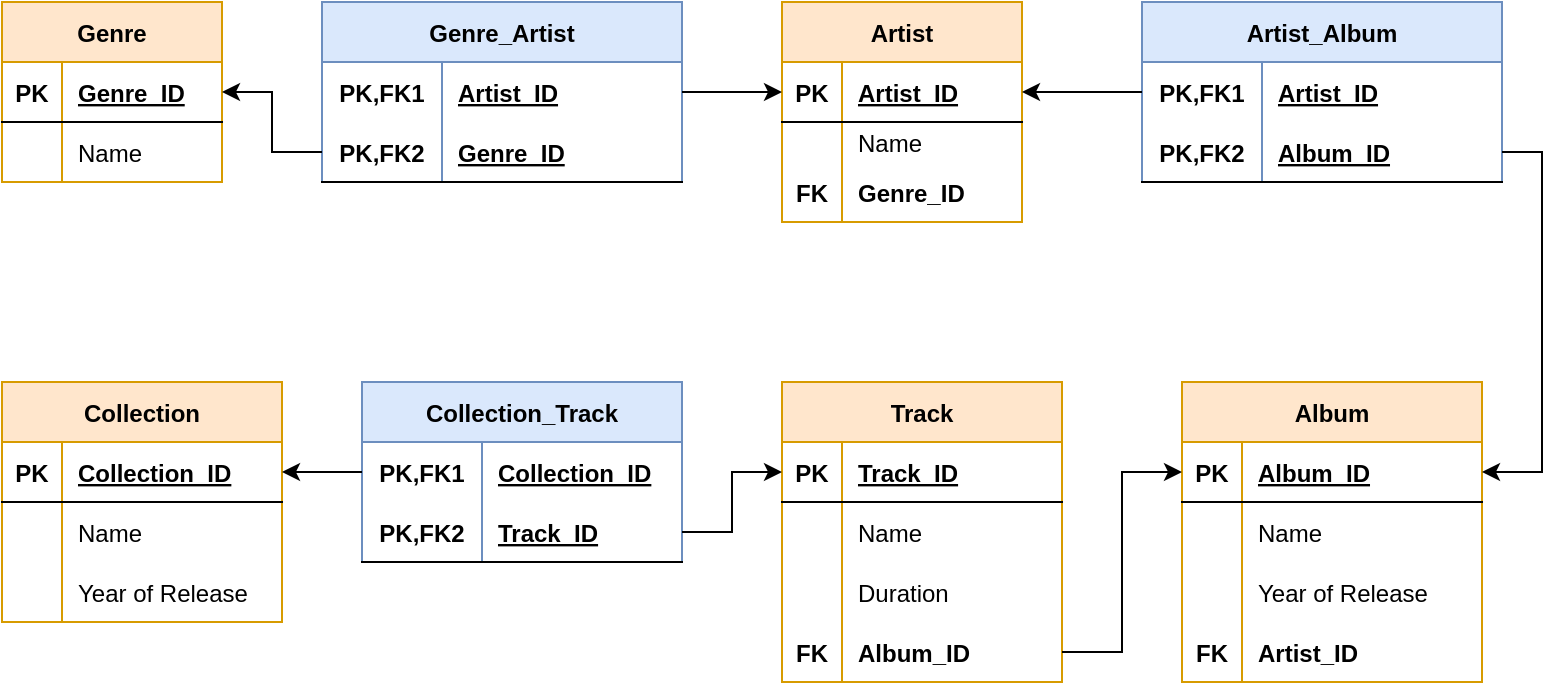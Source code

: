 <mxfile version="20.0.4" type="device"><diagram id="Woyzcv5AT1uQdUq9Rss7" name="Page-1"><mxGraphModel dx="1038" dy="567" grid="1" gridSize="10" guides="1" tooltips="1" connect="1" arrows="1" fold="1" page="1" pageScale="1" pageWidth="827" pageHeight="1169" math="0" shadow="0"><root><mxCell id="0"/><mxCell id="1" parent="0"/><mxCell id="gvSYMz3L7BSmasfYuYqV-1" value="Genre" style="shape=table;startSize=30;container=1;collapsible=1;childLayout=tableLayout;fixedRows=1;rowLines=0;fontStyle=1;align=center;resizeLast=1;fillColor=#ffe6cc;strokeColor=#d79b00;" parent="1" vertex="1"><mxGeometry x="10" y="30" width="110" height="90" as="geometry"/></mxCell><mxCell id="gvSYMz3L7BSmasfYuYqV-2" value="" style="shape=tableRow;horizontal=0;startSize=0;swimlaneHead=0;swimlaneBody=0;fillColor=none;collapsible=0;dropTarget=0;points=[[0,0.5],[1,0.5]];portConstraint=eastwest;top=0;left=0;right=0;bottom=1;" parent="gvSYMz3L7BSmasfYuYqV-1" vertex="1"><mxGeometry y="30" width="110" height="30" as="geometry"/></mxCell><mxCell id="gvSYMz3L7BSmasfYuYqV-3" value="PK" style="shape=partialRectangle;connectable=0;fillColor=none;top=0;left=0;bottom=0;right=0;fontStyle=1;overflow=hidden;" parent="gvSYMz3L7BSmasfYuYqV-2" vertex="1"><mxGeometry width="30" height="30" as="geometry"><mxRectangle width="30" height="30" as="alternateBounds"/></mxGeometry></mxCell><mxCell id="gvSYMz3L7BSmasfYuYqV-4" value="Genre_ID" style="shape=partialRectangle;connectable=0;fillColor=none;top=0;left=0;bottom=0;right=0;align=left;spacingLeft=6;fontStyle=5;overflow=hidden;" parent="gvSYMz3L7BSmasfYuYqV-2" vertex="1"><mxGeometry x="30" width="80" height="30" as="geometry"><mxRectangle width="80" height="30" as="alternateBounds"/></mxGeometry></mxCell><mxCell id="gvSYMz3L7BSmasfYuYqV-5" value="" style="shape=tableRow;horizontal=0;startSize=0;swimlaneHead=0;swimlaneBody=0;fillColor=none;collapsible=0;dropTarget=0;points=[[0,0.5],[1,0.5]];portConstraint=eastwest;top=0;left=0;right=0;bottom=0;" parent="gvSYMz3L7BSmasfYuYqV-1" vertex="1"><mxGeometry y="60" width="110" height="30" as="geometry"/></mxCell><mxCell id="gvSYMz3L7BSmasfYuYqV-6" value="" style="shape=partialRectangle;connectable=0;fillColor=none;top=0;left=0;bottom=0;right=0;editable=1;overflow=hidden;" parent="gvSYMz3L7BSmasfYuYqV-5" vertex="1"><mxGeometry width="30" height="30" as="geometry"><mxRectangle width="30" height="30" as="alternateBounds"/></mxGeometry></mxCell><mxCell id="gvSYMz3L7BSmasfYuYqV-7" value="Name" style="shape=partialRectangle;connectable=0;fillColor=none;top=0;left=0;bottom=0;right=0;align=left;spacingLeft=6;overflow=hidden;" parent="gvSYMz3L7BSmasfYuYqV-5" vertex="1"><mxGeometry x="30" width="80" height="30" as="geometry"><mxRectangle width="80" height="30" as="alternateBounds"/></mxGeometry></mxCell><mxCell id="gvSYMz3L7BSmasfYuYqV-14" value="Artist" style="shape=table;startSize=30;container=1;collapsible=1;childLayout=tableLayout;fixedRows=1;rowLines=0;fontStyle=1;align=center;resizeLast=1;fillColor=#ffe6cc;strokeColor=#d79b00;" parent="1" vertex="1"><mxGeometry x="400" y="30" width="120" height="110" as="geometry"/></mxCell><mxCell id="gvSYMz3L7BSmasfYuYqV-15" value="" style="shape=tableRow;horizontal=0;startSize=0;swimlaneHead=0;swimlaneBody=0;fillColor=none;collapsible=0;dropTarget=0;points=[[0,0.5],[1,0.5]];portConstraint=eastwest;top=0;left=0;right=0;bottom=1;" parent="gvSYMz3L7BSmasfYuYqV-14" vertex="1"><mxGeometry y="30" width="120" height="30" as="geometry"/></mxCell><mxCell id="gvSYMz3L7BSmasfYuYqV-16" value="PK" style="shape=partialRectangle;connectable=0;fillColor=none;top=0;left=0;bottom=0;right=0;fontStyle=1;overflow=hidden;" parent="gvSYMz3L7BSmasfYuYqV-15" vertex="1"><mxGeometry width="30" height="30" as="geometry"><mxRectangle width="30" height="30" as="alternateBounds"/></mxGeometry></mxCell><mxCell id="gvSYMz3L7BSmasfYuYqV-17" value="Artist_ID" style="shape=partialRectangle;connectable=0;fillColor=none;top=0;left=0;bottom=0;right=0;align=left;spacingLeft=6;fontStyle=5;overflow=hidden;" parent="gvSYMz3L7BSmasfYuYqV-15" vertex="1"><mxGeometry x="30" width="90" height="30" as="geometry"><mxRectangle width="90" height="30" as="alternateBounds"/></mxGeometry></mxCell><mxCell id="gvSYMz3L7BSmasfYuYqV-18" value="" style="shape=tableRow;horizontal=0;startSize=0;swimlaneHead=0;swimlaneBody=0;fillColor=none;collapsible=0;dropTarget=0;points=[[0,0.5],[1,0.5]];portConstraint=eastwest;top=0;left=0;right=0;bottom=0;" parent="gvSYMz3L7BSmasfYuYqV-14" vertex="1"><mxGeometry y="60" width="120" height="20" as="geometry"/></mxCell><mxCell id="gvSYMz3L7BSmasfYuYqV-19" value="" style="shape=partialRectangle;connectable=0;fillColor=none;top=0;left=0;bottom=0;right=0;editable=1;overflow=hidden;" parent="gvSYMz3L7BSmasfYuYqV-18" vertex="1"><mxGeometry width="30" height="20" as="geometry"><mxRectangle width="30" height="20" as="alternateBounds"/></mxGeometry></mxCell><mxCell id="gvSYMz3L7BSmasfYuYqV-20" value="Name " style="shape=partialRectangle;connectable=0;fillColor=none;top=0;left=0;bottom=0;right=0;align=left;spacingLeft=6;overflow=hidden;" parent="gvSYMz3L7BSmasfYuYqV-18" vertex="1"><mxGeometry x="30" width="90" height="20" as="geometry"><mxRectangle width="90" height="20" as="alternateBounds"/></mxGeometry></mxCell><mxCell id="gvSYMz3L7BSmasfYuYqV-21" value="" style="shape=tableRow;horizontal=0;startSize=0;swimlaneHead=0;swimlaneBody=0;fillColor=none;collapsible=0;dropTarget=0;points=[[0,0.5],[1,0.5]];portConstraint=eastwest;top=0;left=0;right=0;bottom=0;" parent="gvSYMz3L7BSmasfYuYqV-14" vertex="1"><mxGeometry y="80" width="120" height="30" as="geometry"/></mxCell><mxCell id="gvSYMz3L7BSmasfYuYqV-22" value="FK" style="shape=partialRectangle;connectable=0;fillColor=none;top=0;left=0;bottom=0;right=0;editable=1;overflow=hidden;fontStyle=1" parent="gvSYMz3L7BSmasfYuYqV-21" vertex="1"><mxGeometry width="30" height="30" as="geometry"><mxRectangle width="30" height="30" as="alternateBounds"/></mxGeometry></mxCell><mxCell id="gvSYMz3L7BSmasfYuYqV-23" value="Genre_ID" style="shape=partialRectangle;connectable=0;fillColor=none;top=0;left=0;bottom=0;right=0;align=left;spacingLeft=6;overflow=hidden;fontStyle=1" parent="gvSYMz3L7BSmasfYuYqV-21" vertex="1"><mxGeometry x="30" width="90" height="30" as="geometry"><mxRectangle width="90" height="30" as="alternateBounds"/></mxGeometry></mxCell><mxCell id="gvSYMz3L7BSmasfYuYqV-28" value="Album" style="shape=table;startSize=30;container=1;collapsible=1;childLayout=tableLayout;fixedRows=1;rowLines=0;fontStyle=1;align=center;resizeLast=1;fillColor=#ffe6cc;strokeColor=#d79b00;" parent="1" vertex="1"><mxGeometry x="600" y="220" width="150" height="150" as="geometry"/></mxCell><mxCell id="gvSYMz3L7BSmasfYuYqV-29" value="" style="shape=tableRow;horizontal=0;startSize=0;swimlaneHead=0;swimlaneBody=0;fillColor=none;collapsible=0;dropTarget=0;points=[[0,0.5],[1,0.5]];portConstraint=eastwest;top=0;left=0;right=0;bottom=1;" parent="gvSYMz3L7BSmasfYuYqV-28" vertex="1"><mxGeometry y="30" width="150" height="30" as="geometry"/></mxCell><mxCell id="gvSYMz3L7BSmasfYuYqV-30" value="PK" style="shape=partialRectangle;connectable=0;fillColor=none;top=0;left=0;bottom=0;right=0;fontStyle=1;overflow=hidden;" parent="gvSYMz3L7BSmasfYuYqV-29" vertex="1"><mxGeometry width="30" height="30" as="geometry"><mxRectangle width="30" height="30" as="alternateBounds"/></mxGeometry></mxCell><mxCell id="gvSYMz3L7BSmasfYuYqV-31" value="Album_ID" style="shape=partialRectangle;connectable=0;fillColor=none;top=0;left=0;bottom=0;right=0;align=left;spacingLeft=6;fontStyle=5;overflow=hidden;" parent="gvSYMz3L7BSmasfYuYqV-29" vertex="1"><mxGeometry x="30" width="120" height="30" as="geometry"><mxRectangle width="120" height="30" as="alternateBounds"/></mxGeometry></mxCell><mxCell id="gvSYMz3L7BSmasfYuYqV-32" value="" style="shape=tableRow;horizontal=0;startSize=0;swimlaneHead=0;swimlaneBody=0;fillColor=none;collapsible=0;dropTarget=0;points=[[0,0.5],[1,0.5]];portConstraint=eastwest;top=0;left=0;right=0;bottom=0;" parent="gvSYMz3L7BSmasfYuYqV-28" vertex="1"><mxGeometry y="60" width="150" height="30" as="geometry"/></mxCell><mxCell id="gvSYMz3L7BSmasfYuYqV-33" value="" style="shape=partialRectangle;connectable=0;fillColor=none;top=0;left=0;bottom=0;right=0;editable=1;overflow=hidden;" parent="gvSYMz3L7BSmasfYuYqV-32" vertex="1"><mxGeometry width="30" height="30" as="geometry"><mxRectangle width="30" height="30" as="alternateBounds"/></mxGeometry></mxCell><mxCell id="gvSYMz3L7BSmasfYuYqV-34" value="Name" style="shape=partialRectangle;connectable=0;fillColor=none;top=0;left=0;bottom=0;right=0;align=left;spacingLeft=6;overflow=hidden;" parent="gvSYMz3L7BSmasfYuYqV-32" vertex="1"><mxGeometry x="30" width="120" height="30" as="geometry"><mxRectangle width="120" height="30" as="alternateBounds"/></mxGeometry></mxCell><mxCell id="gvSYMz3L7BSmasfYuYqV-35" value="" style="shape=tableRow;horizontal=0;startSize=0;swimlaneHead=0;swimlaneBody=0;fillColor=none;collapsible=0;dropTarget=0;points=[[0,0.5],[1,0.5]];portConstraint=eastwest;top=0;left=0;right=0;bottom=0;" parent="gvSYMz3L7BSmasfYuYqV-28" vertex="1"><mxGeometry y="90" width="150" height="30" as="geometry"/></mxCell><mxCell id="gvSYMz3L7BSmasfYuYqV-36" value="" style="shape=partialRectangle;connectable=0;fillColor=none;top=0;left=0;bottom=0;right=0;editable=1;overflow=hidden;" parent="gvSYMz3L7BSmasfYuYqV-35" vertex="1"><mxGeometry width="30" height="30" as="geometry"><mxRectangle width="30" height="30" as="alternateBounds"/></mxGeometry></mxCell><mxCell id="gvSYMz3L7BSmasfYuYqV-37" value="Year of Release" style="shape=partialRectangle;connectable=0;fillColor=none;top=0;left=0;bottom=0;right=0;align=left;spacingLeft=6;overflow=hidden;" parent="gvSYMz3L7BSmasfYuYqV-35" vertex="1"><mxGeometry x="30" width="120" height="30" as="geometry"><mxRectangle width="120" height="30" as="alternateBounds"/></mxGeometry></mxCell><mxCell id="gvSYMz3L7BSmasfYuYqV-38" value="" style="shape=tableRow;horizontal=0;startSize=0;swimlaneHead=0;swimlaneBody=0;fillColor=none;collapsible=0;dropTarget=0;points=[[0,0.5],[1,0.5]];portConstraint=eastwest;top=0;left=0;right=0;bottom=0;" parent="gvSYMz3L7BSmasfYuYqV-28" vertex="1"><mxGeometry y="120" width="150" height="30" as="geometry"/></mxCell><mxCell id="gvSYMz3L7BSmasfYuYqV-39" value="FK" style="shape=partialRectangle;connectable=0;fillColor=none;top=0;left=0;bottom=0;right=0;editable=1;overflow=hidden;fontStyle=1" parent="gvSYMz3L7BSmasfYuYqV-38" vertex="1"><mxGeometry width="30" height="30" as="geometry"><mxRectangle width="30" height="30" as="alternateBounds"/></mxGeometry></mxCell><mxCell id="gvSYMz3L7BSmasfYuYqV-40" value="Artist_ID" style="shape=partialRectangle;connectable=0;fillColor=none;top=0;left=0;bottom=0;right=0;align=left;spacingLeft=6;overflow=hidden;fontStyle=1" parent="gvSYMz3L7BSmasfYuYqV-38" vertex="1"><mxGeometry x="30" width="120" height="30" as="geometry"><mxRectangle width="120" height="30" as="alternateBounds"/></mxGeometry></mxCell><mxCell id="gvSYMz3L7BSmasfYuYqV-42" value="Track" style="shape=table;startSize=30;container=1;collapsible=1;childLayout=tableLayout;fixedRows=1;rowLines=0;fontStyle=1;align=center;resizeLast=1;fillColor=#ffe6cc;strokeColor=#d79b00;" parent="1" vertex="1"><mxGeometry x="400" y="220" width="140" height="150" as="geometry"/></mxCell><mxCell id="gvSYMz3L7BSmasfYuYqV-43" value="" style="shape=tableRow;horizontal=0;startSize=0;swimlaneHead=0;swimlaneBody=0;fillColor=none;collapsible=0;dropTarget=0;points=[[0,0.5],[1,0.5]];portConstraint=eastwest;top=0;left=0;right=0;bottom=1;" parent="gvSYMz3L7BSmasfYuYqV-42" vertex="1"><mxGeometry y="30" width="140" height="30" as="geometry"/></mxCell><mxCell id="gvSYMz3L7BSmasfYuYqV-44" value="PK" style="shape=partialRectangle;connectable=0;fillColor=none;top=0;left=0;bottom=0;right=0;fontStyle=1;overflow=hidden;" parent="gvSYMz3L7BSmasfYuYqV-43" vertex="1"><mxGeometry width="30" height="30" as="geometry"><mxRectangle width="30" height="30" as="alternateBounds"/></mxGeometry></mxCell><mxCell id="gvSYMz3L7BSmasfYuYqV-45" value="Track_ID" style="shape=partialRectangle;connectable=0;fillColor=none;top=0;left=0;bottom=0;right=0;align=left;spacingLeft=6;fontStyle=5;overflow=hidden;" parent="gvSYMz3L7BSmasfYuYqV-43" vertex="1"><mxGeometry x="30" width="110" height="30" as="geometry"><mxRectangle width="110" height="30" as="alternateBounds"/></mxGeometry></mxCell><mxCell id="gvSYMz3L7BSmasfYuYqV-46" value="" style="shape=tableRow;horizontal=0;startSize=0;swimlaneHead=0;swimlaneBody=0;fillColor=none;collapsible=0;dropTarget=0;points=[[0,0.5],[1,0.5]];portConstraint=eastwest;top=0;left=0;right=0;bottom=0;" parent="gvSYMz3L7BSmasfYuYqV-42" vertex="1"><mxGeometry y="60" width="140" height="30" as="geometry"/></mxCell><mxCell id="gvSYMz3L7BSmasfYuYqV-47" value="" style="shape=partialRectangle;connectable=0;fillColor=none;top=0;left=0;bottom=0;right=0;editable=1;overflow=hidden;" parent="gvSYMz3L7BSmasfYuYqV-46" vertex="1"><mxGeometry width="30" height="30" as="geometry"><mxRectangle width="30" height="30" as="alternateBounds"/></mxGeometry></mxCell><mxCell id="gvSYMz3L7BSmasfYuYqV-48" value="Name" style="shape=partialRectangle;connectable=0;fillColor=none;top=0;left=0;bottom=0;right=0;align=left;spacingLeft=6;overflow=hidden;" parent="gvSYMz3L7BSmasfYuYqV-46" vertex="1"><mxGeometry x="30" width="110" height="30" as="geometry"><mxRectangle width="110" height="30" as="alternateBounds"/></mxGeometry></mxCell><mxCell id="gvSYMz3L7BSmasfYuYqV-49" value="" style="shape=tableRow;horizontal=0;startSize=0;swimlaneHead=0;swimlaneBody=0;fillColor=none;collapsible=0;dropTarget=0;points=[[0,0.5],[1,0.5]];portConstraint=eastwest;top=0;left=0;right=0;bottom=0;" parent="gvSYMz3L7BSmasfYuYqV-42" vertex="1"><mxGeometry y="90" width="140" height="30" as="geometry"/></mxCell><mxCell id="gvSYMz3L7BSmasfYuYqV-50" value="" style="shape=partialRectangle;connectable=0;fillColor=none;top=0;left=0;bottom=0;right=0;editable=1;overflow=hidden;" parent="gvSYMz3L7BSmasfYuYqV-49" vertex="1"><mxGeometry width="30" height="30" as="geometry"><mxRectangle width="30" height="30" as="alternateBounds"/></mxGeometry></mxCell><mxCell id="gvSYMz3L7BSmasfYuYqV-51" value="Duration" style="shape=partialRectangle;connectable=0;fillColor=none;top=0;left=0;bottom=0;right=0;align=left;spacingLeft=6;overflow=hidden;" parent="gvSYMz3L7BSmasfYuYqV-49" vertex="1"><mxGeometry x="30" width="110" height="30" as="geometry"><mxRectangle width="110" height="30" as="alternateBounds"/></mxGeometry></mxCell><mxCell id="gvSYMz3L7BSmasfYuYqV-52" value="" style="shape=tableRow;horizontal=0;startSize=0;swimlaneHead=0;swimlaneBody=0;fillColor=none;collapsible=0;dropTarget=0;points=[[0,0.5],[1,0.5]];portConstraint=eastwest;top=0;left=0;right=0;bottom=0;" parent="gvSYMz3L7BSmasfYuYqV-42" vertex="1"><mxGeometry y="120" width="140" height="30" as="geometry"/></mxCell><mxCell id="gvSYMz3L7BSmasfYuYqV-53" value="FK" style="shape=partialRectangle;connectable=0;fillColor=none;top=0;left=0;bottom=0;right=0;editable=1;overflow=hidden;fontStyle=1" parent="gvSYMz3L7BSmasfYuYqV-52" vertex="1"><mxGeometry width="30" height="30" as="geometry"><mxRectangle width="30" height="30" as="alternateBounds"/></mxGeometry></mxCell><mxCell id="gvSYMz3L7BSmasfYuYqV-54" value="Album_ID" style="shape=partialRectangle;connectable=0;fillColor=none;top=0;left=0;bottom=0;right=0;align=left;spacingLeft=6;overflow=hidden;fontStyle=1" parent="gvSYMz3L7BSmasfYuYqV-52" vertex="1"><mxGeometry x="30" width="110" height="30" as="geometry"><mxRectangle width="110" height="30" as="alternateBounds"/></mxGeometry></mxCell><mxCell id="OLiJAtF5avoApzuNyio--1" value="Genre_Artist" style="shape=table;startSize=30;container=1;collapsible=1;childLayout=tableLayout;fixedRows=1;rowLines=0;fontStyle=1;align=center;resizeLast=1;fillColor=#dae8fc;strokeColor=#6c8ebf;" vertex="1" parent="1"><mxGeometry x="170" y="30" width="180" height="90" as="geometry"/></mxCell><mxCell id="OLiJAtF5avoApzuNyio--2" value="" style="shape=tableRow;horizontal=0;startSize=0;swimlaneHead=0;swimlaneBody=0;fillColor=none;collapsible=0;dropTarget=0;points=[[0,0.5],[1,0.5]];portConstraint=eastwest;top=0;left=0;right=0;bottom=0;" vertex="1" parent="OLiJAtF5avoApzuNyio--1"><mxGeometry y="30" width="180" height="30" as="geometry"/></mxCell><mxCell id="OLiJAtF5avoApzuNyio--3" value="PK,FK1" style="shape=partialRectangle;connectable=0;fillColor=none;top=0;left=0;bottom=0;right=0;fontStyle=1;overflow=hidden;" vertex="1" parent="OLiJAtF5avoApzuNyio--2"><mxGeometry width="60" height="30" as="geometry"><mxRectangle width="60" height="30" as="alternateBounds"/></mxGeometry></mxCell><mxCell id="OLiJAtF5avoApzuNyio--4" value="Artist_ID" style="shape=partialRectangle;connectable=0;fillColor=none;top=0;left=0;bottom=0;right=0;align=left;spacingLeft=6;fontStyle=5;overflow=hidden;" vertex="1" parent="OLiJAtF5avoApzuNyio--2"><mxGeometry x="60" width="120" height="30" as="geometry"><mxRectangle width="120" height="30" as="alternateBounds"/></mxGeometry></mxCell><mxCell id="OLiJAtF5avoApzuNyio--5" value="" style="shape=tableRow;horizontal=0;startSize=0;swimlaneHead=0;swimlaneBody=0;fillColor=none;collapsible=0;dropTarget=0;points=[[0,0.5],[1,0.5]];portConstraint=eastwest;top=0;left=0;right=0;bottom=1;" vertex="1" parent="OLiJAtF5avoApzuNyio--1"><mxGeometry y="60" width="180" height="30" as="geometry"/></mxCell><mxCell id="OLiJAtF5avoApzuNyio--6" value="PK,FK2" style="shape=partialRectangle;connectable=0;fillColor=none;top=0;left=0;bottom=0;right=0;fontStyle=1;overflow=hidden;" vertex="1" parent="OLiJAtF5avoApzuNyio--5"><mxGeometry width="60" height="30" as="geometry"><mxRectangle width="60" height="30" as="alternateBounds"/></mxGeometry></mxCell><mxCell id="OLiJAtF5avoApzuNyio--7" value="Genre_ID" style="shape=partialRectangle;connectable=0;fillColor=none;top=0;left=0;bottom=0;right=0;align=left;spacingLeft=6;fontStyle=5;overflow=hidden;" vertex="1" parent="OLiJAtF5avoApzuNyio--5"><mxGeometry x="60" width="120" height="30" as="geometry"><mxRectangle width="120" height="30" as="alternateBounds"/></mxGeometry></mxCell><mxCell id="OLiJAtF5avoApzuNyio--14" style="edgeStyle=orthogonalEdgeStyle;rounded=0;orthogonalLoop=1;jettySize=auto;html=1;exitX=1;exitY=0.5;exitDx=0;exitDy=0;entryX=0;entryY=0.5;entryDx=0;entryDy=0;" edge="1" parent="1" source="OLiJAtF5avoApzuNyio--2" target="gvSYMz3L7BSmasfYuYqV-15"><mxGeometry relative="1" as="geometry"/></mxCell><mxCell id="OLiJAtF5avoApzuNyio--15" style="edgeStyle=orthogonalEdgeStyle;rounded=0;orthogonalLoop=1;jettySize=auto;html=1;exitX=0;exitY=0.5;exitDx=0;exitDy=0;entryX=1;entryY=0.5;entryDx=0;entryDy=0;" edge="1" parent="1" source="OLiJAtF5avoApzuNyio--5" target="gvSYMz3L7BSmasfYuYqV-2"><mxGeometry relative="1" as="geometry"/></mxCell><mxCell id="OLiJAtF5avoApzuNyio--16" value="Artist_Album" style="shape=table;startSize=30;container=1;collapsible=1;childLayout=tableLayout;fixedRows=1;rowLines=0;fontStyle=1;align=center;resizeLast=1;fillColor=#dae8fc;strokeColor=#6c8ebf;" vertex="1" parent="1"><mxGeometry x="580" y="30" width="180" height="90" as="geometry"/></mxCell><mxCell id="OLiJAtF5avoApzuNyio--17" value="" style="shape=tableRow;horizontal=0;startSize=0;swimlaneHead=0;swimlaneBody=0;fillColor=none;collapsible=0;dropTarget=0;points=[[0,0.5],[1,0.5]];portConstraint=eastwest;top=0;left=0;right=0;bottom=0;" vertex="1" parent="OLiJAtF5avoApzuNyio--16"><mxGeometry y="30" width="180" height="30" as="geometry"/></mxCell><mxCell id="OLiJAtF5avoApzuNyio--18" value="PK,FK1" style="shape=partialRectangle;connectable=0;fillColor=none;top=0;left=0;bottom=0;right=0;fontStyle=1;overflow=hidden;" vertex="1" parent="OLiJAtF5avoApzuNyio--17"><mxGeometry width="60" height="30" as="geometry"><mxRectangle width="60" height="30" as="alternateBounds"/></mxGeometry></mxCell><mxCell id="OLiJAtF5avoApzuNyio--19" value="Artist_ID" style="shape=partialRectangle;connectable=0;fillColor=none;top=0;left=0;bottom=0;right=0;align=left;spacingLeft=6;fontStyle=5;overflow=hidden;" vertex="1" parent="OLiJAtF5avoApzuNyio--17"><mxGeometry x="60" width="120" height="30" as="geometry"><mxRectangle width="120" height="30" as="alternateBounds"/></mxGeometry></mxCell><mxCell id="OLiJAtF5avoApzuNyio--20" value="" style="shape=tableRow;horizontal=0;startSize=0;swimlaneHead=0;swimlaneBody=0;fillColor=none;collapsible=0;dropTarget=0;points=[[0,0.5],[1,0.5]];portConstraint=eastwest;top=0;left=0;right=0;bottom=1;" vertex="1" parent="OLiJAtF5avoApzuNyio--16"><mxGeometry y="60" width="180" height="30" as="geometry"/></mxCell><mxCell id="OLiJAtF5avoApzuNyio--21" value="PK,FK2" style="shape=partialRectangle;connectable=0;fillColor=none;top=0;left=0;bottom=0;right=0;fontStyle=1;overflow=hidden;" vertex="1" parent="OLiJAtF5avoApzuNyio--20"><mxGeometry width="60" height="30" as="geometry"><mxRectangle width="60" height="30" as="alternateBounds"/></mxGeometry></mxCell><mxCell id="OLiJAtF5avoApzuNyio--22" value="Album_ID" style="shape=partialRectangle;connectable=0;fillColor=none;top=0;left=0;bottom=0;right=0;align=left;spacingLeft=6;fontStyle=5;overflow=hidden;" vertex="1" parent="OLiJAtF5avoApzuNyio--20"><mxGeometry x="60" width="120" height="30" as="geometry"><mxRectangle width="120" height="30" as="alternateBounds"/></mxGeometry></mxCell><mxCell id="OLiJAtF5avoApzuNyio--29" style="edgeStyle=orthogonalEdgeStyle;rounded=0;orthogonalLoop=1;jettySize=auto;html=1;exitX=0;exitY=0.5;exitDx=0;exitDy=0;entryX=1;entryY=0.5;entryDx=0;entryDy=0;" edge="1" parent="1" source="OLiJAtF5avoApzuNyio--17" target="gvSYMz3L7BSmasfYuYqV-15"><mxGeometry relative="1" as="geometry"/></mxCell><mxCell id="OLiJAtF5avoApzuNyio--30" style="edgeStyle=orthogonalEdgeStyle;rounded=0;orthogonalLoop=1;jettySize=auto;html=1;exitX=1;exitY=0.5;exitDx=0;exitDy=0;entryX=1;entryY=0.5;entryDx=0;entryDy=0;" edge="1" parent="1" source="OLiJAtF5avoApzuNyio--20" target="gvSYMz3L7BSmasfYuYqV-29"><mxGeometry relative="1" as="geometry"/></mxCell><mxCell id="OLiJAtF5avoApzuNyio--32" style="edgeStyle=orthogonalEdgeStyle;rounded=0;orthogonalLoop=1;jettySize=auto;html=1;exitX=1;exitY=0.5;exitDx=0;exitDy=0;entryX=0;entryY=0.5;entryDx=0;entryDy=0;" edge="1" parent="1" source="gvSYMz3L7BSmasfYuYqV-52" target="gvSYMz3L7BSmasfYuYqV-29"><mxGeometry relative="1" as="geometry"/></mxCell><mxCell id="OLiJAtF5avoApzuNyio--33" value="Collection_Track" style="shape=table;startSize=30;container=1;collapsible=1;childLayout=tableLayout;fixedRows=1;rowLines=0;fontStyle=1;align=center;resizeLast=1;fillColor=#dae8fc;strokeColor=#6c8ebf;" vertex="1" parent="1"><mxGeometry x="190" y="220" width="160" height="90" as="geometry"/></mxCell><mxCell id="OLiJAtF5avoApzuNyio--34" value="" style="shape=tableRow;horizontal=0;startSize=0;swimlaneHead=0;swimlaneBody=0;fillColor=none;collapsible=0;dropTarget=0;points=[[0,0.5],[1,0.5]];portConstraint=eastwest;top=0;left=0;right=0;bottom=0;" vertex="1" parent="OLiJAtF5avoApzuNyio--33"><mxGeometry y="30" width="160" height="30" as="geometry"/></mxCell><mxCell id="OLiJAtF5avoApzuNyio--35" value="PK,FK1" style="shape=partialRectangle;connectable=0;fillColor=none;top=0;left=0;bottom=0;right=0;fontStyle=1;overflow=hidden;" vertex="1" parent="OLiJAtF5avoApzuNyio--34"><mxGeometry width="60" height="30" as="geometry"><mxRectangle width="60" height="30" as="alternateBounds"/></mxGeometry></mxCell><mxCell id="OLiJAtF5avoApzuNyio--36" value="Collection_ID" style="shape=partialRectangle;connectable=0;fillColor=none;top=0;left=0;bottom=0;right=0;align=left;spacingLeft=6;fontStyle=5;overflow=hidden;" vertex="1" parent="OLiJAtF5avoApzuNyio--34"><mxGeometry x="60" width="100" height="30" as="geometry"><mxRectangle width="100" height="30" as="alternateBounds"/></mxGeometry></mxCell><mxCell id="OLiJAtF5avoApzuNyio--37" value="" style="shape=tableRow;horizontal=0;startSize=0;swimlaneHead=0;swimlaneBody=0;fillColor=none;collapsible=0;dropTarget=0;points=[[0,0.5],[1,0.5]];portConstraint=eastwest;top=0;left=0;right=0;bottom=1;" vertex="1" parent="OLiJAtF5avoApzuNyio--33"><mxGeometry y="60" width="160" height="30" as="geometry"/></mxCell><mxCell id="OLiJAtF5avoApzuNyio--38" value="PK,FK2" style="shape=partialRectangle;connectable=0;fillColor=none;top=0;left=0;bottom=0;right=0;fontStyle=1;overflow=hidden;" vertex="1" parent="OLiJAtF5avoApzuNyio--37"><mxGeometry width="60" height="30" as="geometry"><mxRectangle width="60" height="30" as="alternateBounds"/></mxGeometry></mxCell><mxCell id="OLiJAtF5avoApzuNyio--39" value="Track_ID" style="shape=partialRectangle;connectable=0;fillColor=none;top=0;left=0;bottom=0;right=0;align=left;spacingLeft=6;fontStyle=5;overflow=hidden;" vertex="1" parent="OLiJAtF5avoApzuNyio--37"><mxGeometry x="60" width="100" height="30" as="geometry"><mxRectangle width="100" height="30" as="alternateBounds"/></mxGeometry></mxCell><mxCell id="OLiJAtF5avoApzuNyio--46" style="edgeStyle=orthogonalEdgeStyle;rounded=0;orthogonalLoop=1;jettySize=auto;html=1;exitX=1;exitY=0.5;exitDx=0;exitDy=0;entryX=0;entryY=0.5;entryDx=0;entryDy=0;" edge="1" parent="1" source="OLiJAtF5avoApzuNyio--37" target="gvSYMz3L7BSmasfYuYqV-43"><mxGeometry relative="1" as="geometry"/></mxCell><mxCell id="OLiJAtF5avoApzuNyio--47" value="Collection" style="shape=table;startSize=30;container=1;collapsible=1;childLayout=tableLayout;fixedRows=1;rowLines=0;fontStyle=1;align=center;resizeLast=1;fillColor=#ffe6cc;strokeColor=#d79b00;" vertex="1" parent="1"><mxGeometry x="10" y="220" width="140" height="120" as="geometry"/></mxCell><mxCell id="OLiJAtF5avoApzuNyio--48" value="" style="shape=tableRow;horizontal=0;startSize=0;swimlaneHead=0;swimlaneBody=0;fillColor=none;collapsible=0;dropTarget=0;points=[[0,0.5],[1,0.5]];portConstraint=eastwest;top=0;left=0;right=0;bottom=1;" vertex="1" parent="OLiJAtF5avoApzuNyio--47"><mxGeometry y="30" width="140" height="30" as="geometry"/></mxCell><mxCell id="OLiJAtF5avoApzuNyio--49" value="PK" style="shape=partialRectangle;connectable=0;fillColor=none;top=0;left=0;bottom=0;right=0;fontStyle=1;overflow=hidden;" vertex="1" parent="OLiJAtF5avoApzuNyio--48"><mxGeometry width="30" height="30" as="geometry"><mxRectangle width="30" height="30" as="alternateBounds"/></mxGeometry></mxCell><mxCell id="OLiJAtF5avoApzuNyio--50" value="Collection_ID" style="shape=partialRectangle;connectable=0;fillColor=none;top=0;left=0;bottom=0;right=0;align=left;spacingLeft=6;fontStyle=5;overflow=hidden;" vertex="1" parent="OLiJAtF5avoApzuNyio--48"><mxGeometry x="30" width="110" height="30" as="geometry"><mxRectangle width="110" height="30" as="alternateBounds"/></mxGeometry></mxCell><mxCell id="OLiJAtF5avoApzuNyio--51" value="" style="shape=tableRow;horizontal=0;startSize=0;swimlaneHead=0;swimlaneBody=0;fillColor=none;collapsible=0;dropTarget=0;points=[[0,0.5],[1,0.5]];portConstraint=eastwest;top=0;left=0;right=0;bottom=0;" vertex="1" parent="OLiJAtF5avoApzuNyio--47"><mxGeometry y="60" width="140" height="30" as="geometry"/></mxCell><mxCell id="OLiJAtF5avoApzuNyio--52" value="" style="shape=partialRectangle;connectable=0;fillColor=none;top=0;left=0;bottom=0;right=0;editable=1;overflow=hidden;" vertex="1" parent="OLiJAtF5avoApzuNyio--51"><mxGeometry width="30" height="30" as="geometry"><mxRectangle width="30" height="30" as="alternateBounds"/></mxGeometry></mxCell><mxCell id="OLiJAtF5avoApzuNyio--53" value="Name" style="shape=partialRectangle;connectable=0;fillColor=none;top=0;left=0;bottom=0;right=0;align=left;spacingLeft=6;overflow=hidden;" vertex="1" parent="OLiJAtF5avoApzuNyio--51"><mxGeometry x="30" width="110" height="30" as="geometry"><mxRectangle width="110" height="30" as="alternateBounds"/></mxGeometry></mxCell><mxCell id="OLiJAtF5avoApzuNyio--54" value="" style="shape=tableRow;horizontal=0;startSize=0;swimlaneHead=0;swimlaneBody=0;fillColor=none;collapsible=0;dropTarget=0;points=[[0,0.5],[1,0.5]];portConstraint=eastwest;top=0;left=0;right=0;bottom=0;" vertex="1" parent="OLiJAtF5avoApzuNyio--47"><mxGeometry y="90" width="140" height="30" as="geometry"/></mxCell><mxCell id="OLiJAtF5avoApzuNyio--55" value="" style="shape=partialRectangle;connectable=0;fillColor=none;top=0;left=0;bottom=0;right=0;editable=1;overflow=hidden;" vertex="1" parent="OLiJAtF5avoApzuNyio--54"><mxGeometry width="30" height="30" as="geometry"><mxRectangle width="30" height="30" as="alternateBounds"/></mxGeometry></mxCell><mxCell id="OLiJAtF5avoApzuNyio--56" value="Year of Release" style="shape=partialRectangle;connectable=0;fillColor=none;top=0;left=0;bottom=0;right=0;align=left;spacingLeft=6;overflow=hidden;" vertex="1" parent="OLiJAtF5avoApzuNyio--54"><mxGeometry x="30" width="110" height="30" as="geometry"><mxRectangle width="110" height="30" as="alternateBounds"/></mxGeometry></mxCell><mxCell id="OLiJAtF5avoApzuNyio--60" style="edgeStyle=orthogonalEdgeStyle;rounded=0;orthogonalLoop=1;jettySize=auto;html=1;exitX=0;exitY=0.5;exitDx=0;exitDy=0;entryX=1;entryY=0.5;entryDx=0;entryDy=0;" edge="1" parent="1" source="OLiJAtF5avoApzuNyio--34" target="OLiJAtF5avoApzuNyio--48"><mxGeometry relative="1" as="geometry"/></mxCell></root></mxGraphModel></diagram></mxfile>